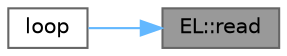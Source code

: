digraph "EL::read"
{
 // LATEX_PDF_SIZE
  bgcolor="transparent";
  edge [fontname=Helvetica,fontsize=10,labelfontname=Helvetica,labelfontsize=10];
  node [fontname=Helvetica,fontsize=10,shape=box,height=0.2,width=0.4];
  rankdir="RL";
  Node1 [label="EL::read",height=0.2,width=0.4,color="gray40", fillcolor="grey60", style="filled", fontcolor="black",tooltip="受信データを受け取る"];
  Node1 -> Node2 [dir="back",color="steelblue1",style="solid"];
  Node2 [label="loop",height=0.2,width=0.4,color="grey40", fillcolor="white", style="filled",URL="$main_8cpp.html#afe461d27b9c48d5921c00d521181f12f",tooltip=" "];
}
